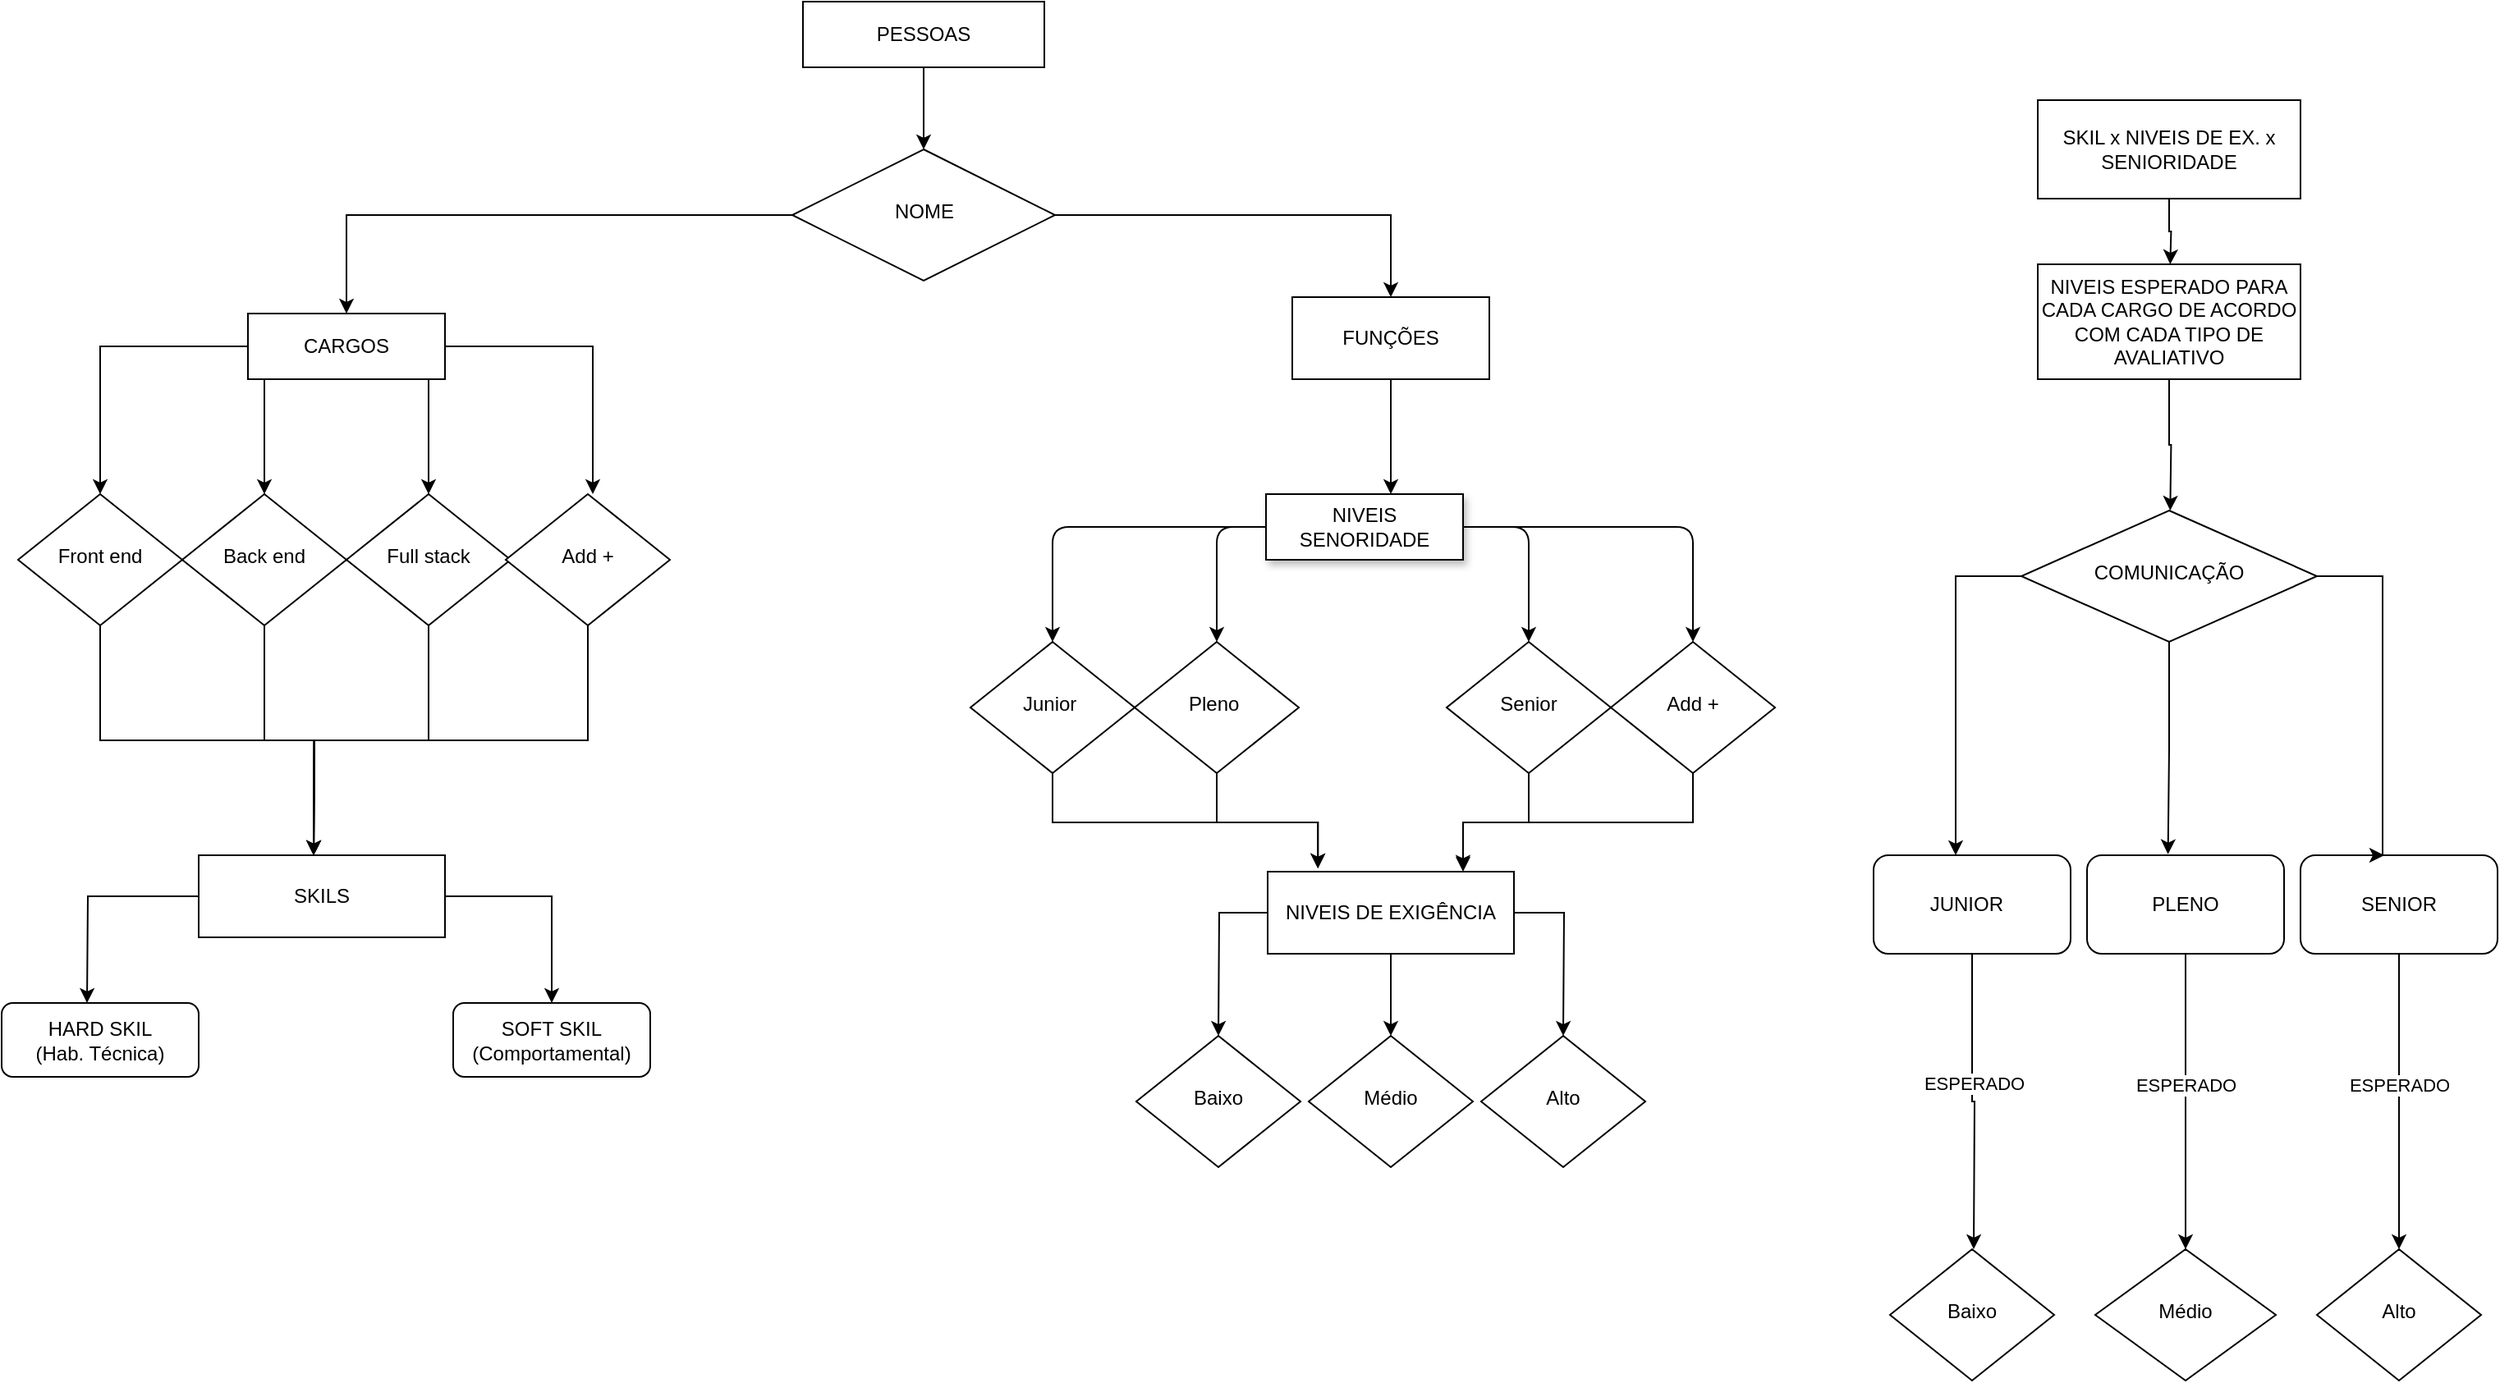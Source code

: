 <mxfile version="15.2.9" type="github">
  <diagram id="C5RBs43oDa-KdzZeNtuy" name="Page-1">
    <mxGraphModel dx="3043" dy="964" grid="1" gridSize="10" guides="1" tooltips="1" connect="1" arrows="1" fold="1" page="1" pageScale="1" pageWidth="827" pageHeight="1169" math="0" shadow="0">
      <root>
        <mxCell id="WIyWlLk6GJQsqaUBKTNV-0" />
        <mxCell id="WIyWlLk6GJQsqaUBKTNV-1" parent="WIyWlLk6GJQsqaUBKTNV-0" />
        <mxCell id="_PosYBLtsMoNMxLGe4dI-6" style="edgeStyle=orthogonalEdgeStyle;curved=0;rounded=1;sketch=0;orthogonalLoop=1;jettySize=auto;html=1;entryX=0.5;entryY=0;entryDx=0;entryDy=0;" parent="WIyWlLk6GJQsqaUBKTNV-1" source="WIyWlLk6GJQsqaUBKTNV-11" target="_PosYBLtsMoNMxLGe4dI-5" edge="1">
          <mxGeometry relative="1" as="geometry">
            <Array as="points">
              <mxPoint x="-110" y="360" />
            </Array>
            <mxPoint x="-110" y="420" as="targetPoint" />
          </mxGeometry>
        </mxCell>
        <mxCell id="_PosYBLtsMoNMxLGe4dI-10" value="" style="edgeStyle=orthogonalEdgeStyle;curved=0;rounded=1;sketch=0;orthogonalLoop=1;jettySize=auto;html=1;" parent="WIyWlLk6GJQsqaUBKTNV-1" source="WIyWlLk6GJQsqaUBKTNV-11" target="_PosYBLtsMoNMxLGe4dI-7" edge="1">
          <mxGeometry relative="1" as="geometry">
            <Array as="points">
              <mxPoint x="-10" y="400" />
              <mxPoint x="-10" y="400" />
            </Array>
          </mxGeometry>
        </mxCell>
        <mxCell id="_PosYBLtsMoNMxLGe4dI-13" style="edgeStyle=orthogonalEdgeStyle;curved=0;rounded=1;sketch=0;orthogonalLoop=1;jettySize=auto;html=1;exitX=1;exitY=0.5;exitDx=0;exitDy=0;entryX=0.5;entryY=0;entryDx=0;entryDy=0;" parent="WIyWlLk6GJQsqaUBKTNV-1" source="WIyWlLk6GJQsqaUBKTNV-11" target="_PosYBLtsMoNMxLGe4dI-11" edge="1">
          <mxGeometry relative="1" as="geometry">
            <Array as="points">
              <mxPoint x="180" y="360" />
            </Array>
          </mxGeometry>
        </mxCell>
        <mxCell id="_PosYBLtsMoNMxLGe4dI-17" style="edgeStyle=orthogonalEdgeStyle;curved=0;rounded=1;sketch=0;orthogonalLoop=1;jettySize=auto;html=1;entryX=0.5;entryY=0;entryDx=0;entryDy=0;" parent="WIyWlLk6GJQsqaUBKTNV-1" source="WIyWlLk6GJQsqaUBKTNV-11" target="_PosYBLtsMoNMxLGe4dI-16" edge="1">
          <mxGeometry relative="1" as="geometry">
            <mxPoint x="280" y="400" as="targetPoint" />
          </mxGeometry>
        </mxCell>
        <mxCell id="WIyWlLk6GJQsqaUBKTNV-11" value="NIVEIS SENORIDADE" style="whiteSpace=wrap;html=1;fontSize=12;glass=0;strokeWidth=1;shadow=1;strokeColor=#000000;" parent="WIyWlLk6GJQsqaUBKTNV-1" vertex="1">
          <mxGeometry x="20" y="340" width="120" height="40" as="geometry" />
        </mxCell>
        <mxCell id="_M4cPa1NV-R6wSPJePyl-22" style="edgeStyle=orthogonalEdgeStyle;rounded=0;orthogonalLoop=1;jettySize=auto;html=1;exitX=0;exitY=0.5;exitDx=0;exitDy=0;entryX=0.5;entryY=0;entryDx=0;entryDy=0;" parent="WIyWlLk6GJQsqaUBKTNV-1" source="_PosYBLtsMoNMxLGe4dI-0" edge="1">
          <mxGeometry relative="1" as="geometry">
            <mxPoint x="-698" y="650" as="targetPoint" />
          </mxGeometry>
        </mxCell>
        <mxCell id="_M4cPa1NV-R6wSPJePyl-24" style="edgeStyle=orthogonalEdgeStyle;rounded=0;orthogonalLoop=1;jettySize=auto;html=1;exitX=1;exitY=0.5;exitDx=0;exitDy=0;entryX=0.5;entryY=0;entryDx=0;entryDy=0;" parent="WIyWlLk6GJQsqaUBKTNV-1" source="_PosYBLtsMoNMxLGe4dI-0" target="_M4cPa1NV-R6wSPJePyl-19" edge="1">
          <mxGeometry relative="1" as="geometry">
            <Array as="points">
              <mxPoint x="-415" y="585" />
            </Array>
          </mxGeometry>
        </mxCell>
        <mxCell id="_PosYBLtsMoNMxLGe4dI-0" value="SKILS" style="whiteSpace=wrap;html=1;fontSize=12;glass=0;strokeWidth=1;shadow=0;" parent="WIyWlLk6GJQsqaUBKTNV-1" vertex="1">
          <mxGeometry x="-630" y="560" width="150" height="50" as="geometry" />
        </mxCell>
        <mxCell id="Nu0RqASRGrGTe738pMRJ-1" style="edgeStyle=orthogonalEdgeStyle;rounded=0;orthogonalLoop=1;jettySize=auto;html=1;exitX=0.5;exitY=1;exitDx=0;exitDy=0;" edge="1" parent="WIyWlLk6GJQsqaUBKTNV-1" source="_PosYBLtsMoNMxLGe4dI-1">
          <mxGeometry relative="1" as="geometry">
            <mxPoint x="96" y="670" as="targetPoint" />
          </mxGeometry>
        </mxCell>
        <mxCell id="Nu0RqASRGrGTe738pMRJ-2" style="edgeStyle=orthogonalEdgeStyle;rounded=0;orthogonalLoop=1;jettySize=auto;html=1;exitX=0;exitY=0.5;exitDx=0;exitDy=0;" edge="1" parent="WIyWlLk6GJQsqaUBKTNV-1" source="_PosYBLtsMoNMxLGe4dI-1">
          <mxGeometry relative="1" as="geometry">
            <mxPoint x="-9" y="670" as="targetPoint" />
          </mxGeometry>
        </mxCell>
        <mxCell id="Nu0RqASRGrGTe738pMRJ-3" style="edgeStyle=orthogonalEdgeStyle;rounded=0;orthogonalLoop=1;jettySize=auto;html=1;exitX=1;exitY=0.5;exitDx=0;exitDy=0;" edge="1" parent="WIyWlLk6GJQsqaUBKTNV-1" source="_PosYBLtsMoNMxLGe4dI-1">
          <mxGeometry relative="1" as="geometry">
            <mxPoint x="201" y="670" as="targetPoint" />
          </mxGeometry>
        </mxCell>
        <mxCell id="_PosYBLtsMoNMxLGe4dI-1" value="NIVEIS DE EXIGÊNCIA" style="whiteSpace=wrap;html=1;fontSize=12;glass=0;strokeWidth=1;shadow=0;" parent="WIyWlLk6GJQsqaUBKTNV-1" vertex="1">
          <mxGeometry x="21" y="570" width="150" height="50" as="geometry" />
        </mxCell>
        <mxCell id="Nu0RqASRGrGTe738pMRJ-54" style="edgeStyle=orthogonalEdgeStyle;rounded=0;orthogonalLoop=1;jettySize=auto;html=1;exitX=0.5;exitY=1;exitDx=0;exitDy=0;entryX=0.5;entryY=0;entryDx=0;entryDy=0;" edge="1" parent="WIyWlLk6GJQsqaUBKTNV-1" source="_PosYBLtsMoNMxLGe4dI-2" target="Nu0RqASRGrGTe738pMRJ-50">
          <mxGeometry relative="1" as="geometry" />
        </mxCell>
        <mxCell id="_PosYBLtsMoNMxLGe4dI-2" value="PESSOAS" style="whiteSpace=wrap;html=1;fontSize=12;glass=0;strokeWidth=1;shadow=0;" parent="WIyWlLk6GJQsqaUBKTNV-1" vertex="1">
          <mxGeometry x="-262" y="40" width="147" height="40" as="geometry" />
        </mxCell>
        <mxCell id="Nu0RqASRGrGTe738pMRJ-8" style="edgeStyle=orthogonalEdgeStyle;rounded=0;orthogonalLoop=1;jettySize=auto;html=1;exitX=0.5;exitY=1;exitDx=0;exitDy=0;" edge="1" parent="WIyWlLk6GJQsqaUBKTNV-1" source="_PosYBLtsMoNMxLGe4dI-3">
          <mxGeometry relative="1" as="geometry">
            <mxPoint x="570.667" y="200" as="targetPoint" />
          </mxGeometry>
        </mxCell>
        <mxCell id="_PosYBLtsMoNMxLGe4dI-3" value="SKIL x NIVEIS DE EX. x SENIORIDADE" style="whiteSpace=wrap;html=1;fontSize=12;glass=0;strokeWidth=1;shadow=0;" parent="WIyWlLk6GJQsqaUBKTNV-1" vertex="1">
          <mxGeometry x="490" y="100" width="160" height="60" as="geometry" />
        </mxCell>
        <mxCell id="Nu0RqASRGrGTe738pMRJ-71" style="edgeStyle=orthogonalEdgeStyle;rounded=0;orthogonalLoop=1;jettySize=auto;html=1;exitX=0.5;exitY=1;exitDx=0;exitDy=0;entryX=0.204;entryY=-0.04;entryDx=0;entryDy=0;entryPerimeter=0;" edge="1" parent="WIyWlLk6GJQsqaUBKTNV-1" source="_PosYBLtsMoNMxLGe4dI-5" target="_PosYBLtsMoNMxLGe4dI-1">
          <mxGeometry relative="1" as="geometry" />
        </mxCell>
        <mxCell id="_PosYBLtsMoNMxLGe4dI-5" value="Junior&amp;nbsp;" style="rhombus;whiteSpace=wrap;html=1;shadow=0;fontFamily=Helvetica;fontSize=12;align=center;strokeWidth=1;spacing=6;spacingTop=-4;" parent="WIyWlLk6GJQsqaUBKTNV-1" vertex="1">
          <mxGeometry x="-160" y="430" width="100" height="80" as="geometry" />
        </mxCell>
        <mxCell id="Nu0RqASRGrGTe738pMRJ-68" style="edgeStyle=orthogonalEdgeStyle;rounded=0;orthogonalLoop=1;jettySize=auto;html=1;exitX=0.5;exitY=1;exitDx=0;exitDy=0;entryX=0.204;entryY=-0.04;entryDx=0;entryDy=0;entryPerimeter=0;" edge="1" parent="WIyWlLk6GJQsqaUBKTNV-1" source="_PosYBLtsMoNMxLGe4dI-7" target="_PosYBLtsMoNMxLGe4dI-1">
          <mxGeometry relative="1" as="geometry">
            <mxPoint x="50" y="566" as="targetPoint" />
          </mxGeometry>
        </mxCell>
        <mxCell id="_PosYBLtsMoNMxLGe4dI-7" value="Pleno&amp;nbsp;" style="rhombus;whiteSpace=wrap;html=1;shadow=0;fontFamily=Helvetica;fontSize=12;align=center;strokeWidth=1;spacing=6;spacingTop=-4;" parent="WIyWlLk6GJQsqaUBKTNV-1" vertex="1">
          <mxGeometry x="-60" y="430" width="100" height="80" as="geometry" />
        </mxCell>
        <mxCell id="Nu0RqASRGrGTe738pMRJ-65" value="" style="edgeStyle=orthogonalEdgeStyle;rounded=0;orthogonalLoop=1;jettySize=auto;html=1;" edge="1" parent="WIyWlLk6GJQsqaUBKTNV-1" source="_PosYBLtsMoNMxLGe4dI-11" target="_PosYBLtsMoNMxLGe4dI-1">
          <mxGeometry relative="1" as="geometry">
            <Array as="points">
              <mxPoint x="180" y="540" />
              <mxPoint x="140" y="540" />
            </Array>
          </mxGeometry>
        </mxCell>
        <mxCell id="_PosYBLtsMoNMxLGe4dI-11" value="Senior" style="rhombus;whiteSpace=wrap;html=1;shadow=0;fontFamily=Helvetica;fontSize=12;align=center;strokeWidth=1;spacing=6;spacingTop=-4;" parent="WIyWlLk6GJQsqaUBKTNV-1" vertex="1">
          <mxGeometry x="130" y="430" width="100" height="80" as="geometry" />
        </mxCell>
        <mxCell id="Nu0RqASRGrGTe738pMRJ-69" style="edgeStyle=orthogonalEdgeStyle;rounded=0;orthogonalLoop=1;jettySize=auto;html=1;exitX=0.5;exitY=1;exitDx=0;exitDy=0;entryX=0.793;entryY=-0.023;entryDx=0;entryDy=0;entryPerimeter=0;" edge="1" parent="WIyWlLk6GJQsqaUBKTNV-1" source="_PosYBLtsMoNMxLGe4dI-16" target="_PosYBLtsMoNMxLGe4dI-1">
          <mxGeometry relative="1" as="geometry" />
        </mxCell>
        <mxCell id="_PosYBLtsMoNMxLGe4dI-16" value="Add +" style="rhombus;whiteSpace=wrap;html=1;shadow=0;fontFamily=Helvetica;fontSize=12;align=center;strokeWidth=1;spacing=6;spacingTop=-4;" parent="WIyWlLk6GJQsqaUBKTNV-1" vertex="1">
          <mxGeometry x="230" y="430" width="100" height="80" as="geometry" />
        </mxCell>
        <mxCell id="_M4cPa1NV-R6wSPJePyl-7" value="" style="edgeStyle=orthogonalEdgeStyle;rounded=0;orthogonalLoop=1;jettySize=auto;html=1;entryX=0.5;entryY=0;entryDx=0;entryDy=0;" parent="WIyWlLk6GJQsqaUBKTNV-1" source="_M4cPa1NV-R6wSPJePyl-0" edge="1">
          <mxGeometry relative="1" as="geometry">
            <Array as="points">
              <mxPoint x="-390" y="250" />
            </Array>
            <mxPoint x="-390" y="340" as="targetPoint" />
          </mxGeometry>
        </mxCell>
        <mxCell id="_M4cPa1NV-R6wSPJePyl-8" value="" style="edgeStyle=orthogonalEdgeStyle;rounded=0;orthogonalLoop=1;jettySize=auto;html=1;" parent="WIyWlLk6GJQsqaUBKTNV-1" source="_M4cPa1NV-R6wSPJePyl-0" target="_M4cPa1NV-R6wSPJePyl-4" edge="1">
          <mxGeometry relative="1" as="geometry">
            <Array as="points">
              <mxPoint x="-490" y="300" />
              <mxPoint x="-490" y="300" />
            </Array>
          </mxGeometry>
        </mxCell>
        <mxCell id="_M4cPa1NV-R6wSPJePyl-0" value="CARGOS" style="whiteSpace=wrap;html=1;fontSize=12;glass=0;strokeWidth=1;shadow=0;" parent="WIyWlLk6GJQsqaUBKTNV-1" vertex="1">
          <mxGeometry x="-600" y="230" width="120" height="40" as="geometry" />
        </mxCell>
        <mxCell id="_M4cPa1NV-R6wSPJePyl-1" style="edgeStyle=orthogonalEdgeStyle;rounded=0;orthogonalLoop=1;jettySize=auto;html=1;exitX=0.5;exitY=1;exitDx=0;exitDy=0;" parent="WIyWlLk6GJQsqaUBKTNV-1" source="_M4cPa1NV-R6wSPJePyl-0" target="_M4cPa1NV-R6wSPJePyl-0" edge="1">
          <mxGeometry relative="1" as="geometry" />
        </mxCell>
        <mxCell id="Nu0RqASRGrGTe738pMRJ-73" style="edgeStyle=orthogonalEdgeStyle;rounded=0;orthogonalLoop=1;jettySize=auto;html=1;exitX=0.5;exitY=1;exitDx=0;exitDy=0;entryX=0.467;entryY=0;entryDx=0;entryDy=0;entryPerimeter=0;" edge="1" parent="WIyWlLk6GJQsqaUBKTNV-1" source="_M4cPa1NV-R6wSPJePyl-2" target="_PosYBLtsMoNMxLGe4dI-0">
          <mxGeometry relative="1" as="geometry">
            <mxPoint x="-560" y="490" as="targetPoint" />
          </mxGeometry>
        </mxCell>
        <mxCell id="_M4cPa1NV-R6wSPJePyl-2" value="Front end" style="rhombus;whiteSpace=wrap;html=1;shadow=0;fontFamily=Helvetica;fontSize=12;align=center;strokeWidth=1;spacing=6;spacingTop=-4;" parent="WIyWlLk6GJQsqaUBKTNV-1" vertex="1">
          <mxGeometry x="-740" y="340" width="100" height="80" as="geometry" />
        </mxCell>
        <mxCell id="Nu0RqASRGrGTe738pMRJ-75" style="edgeStyle=orthogonalEdgeStyle;rounded=0;orthogonalLoop=1;jettySize=auto;html=1;exitX=0.5;exitY=1;exitDx=0;exitDy=0;" edge="1" parent="WIyWlLk6GJQsqaUBKTNV-1" source="_M4cPa1NV-R6wSPJePyl-3">
          <mxGeometry relative="1" as="geometry">
            <mxPoint x="-560" y="560" as="targetPoint" />
          </mxGeometry>
        </mxCell>
        <mxCell id="_M4cPa1NV-R6wSPJePyl-3" value="Back end" style="rhombus;whiteSpace=wrap;html=1;shadow=0;fontFamily=Helvetica;fontSize=12;align=center;strokeWidth=1;spacing=6;spacingTop=-4;" parent="WIyWlLk6GJQsqaUBKTNV-1" vertex="1">
          <mxGeometry x="-640" y="340" width="100" height="80" as="geometry" />
        </mxCell>
        <mxCell id="Nu0RqASRGrGTe738pMRJ-76" style="edgeStyle=orthogonalEdgeStyle;rounded=0;orthogonalLoop=1;jettySize=auto;html=1;exitX=0.5;exitY=1;exitDx=0;exitDy=0;" edge="1" parent="WIyWlLk6GJQsqaUBKTNV-1" source="_M4cPa1NV-R6wSPJePyl-4">
          <mxGeometry relative="1" as="geometry">
            <mxPoint x="-560.0" y="560" as="targetPoint" />
          </mxGeometry>
        </mxCell>
        <mxCell id="_M4cPa1NV-R6wSPJePyl-4" value="Full stack" style="rhombus;whiteSpace=wrap;html=1;shadow=0;fontFamily=Helvetica;fontSize=12;align=center;strokeWidth=1;spacing=6;spacingTop=-4;" parent="WIyWlLk6GJQsqaUBKTNV-1" vertex="1">
          <mxGeometry x="-540" y="340" width="100" height="80" as="geometry" />
        </mxCell>
        <mxCell id="Nu0RqASRGrGTe738pMRJ-78" style="edgeStyle=orthogonalEdgeStyle;rounded=0;orthogonalLoop=1;jettySize=auto;html=1;exitX=0.5;exitY=1;exitDx=0;exitDy=0;" edge="1" parent="WIyWlLk6GJQsqaUBKTNV-1" source="_M4cPa1NV-R6wSPJePyl-5">
          <mxGeometry relative="1" as="geometry">
            <mxPoint x="-560" y="560" as="targetPoint" />
          </mxGeometry>
        </mxCell>
        <mxCell id="_M4cPa1NV-R6wSPJePyl-5" value="Add +" style="rhombus;whiteSpace=wrap;html=1;shadow=0;fontFamily=Helvetica;fontSize=12;align=center;strokeWidth=1;spacing=6;spacingTop=-4;" parent="WIyWlLk6GJQsqaUBKTNV-1" vertex="1">
          <mxGeometry x="-443" y="340" width="100" height="80" as="geometry" />
        </mxCell>
        <mxCell id="_M4cPa1NV-R6wSPJePyl-11" value="" style="edgeStyle=orthogonalEdgeStyle;rounded=0;orthogonalLoop=1;jettySize=auto;html=1;" parent="WIyWlLk6GJQsqaUBKTNV-1" edge="1">
          <mxGeometry relative="1" as="geometry">
            <mxPoint x="-540" y="270" as="sourcePoint" />
            <mxPoint x="-590" y="340" as="targetPoint" />
            <Array as="points">
              <mxPoint x="-590" y="270" />
            </Array>
          </mxGeometry>
        </mxCell>
        <mxCell id="_M4cPa1NV-R6wSPJePyl-15" value="" style="edgeStyle=orthogonalEdgeStyle;rounded=0;orthogonalLoop=1;jettySize=auto;html=1;exitX=0;exitY=0.5;exitDx=0;exitDy=0;" parent="WIyWlLk6GJQsqaUBKTNV-1" source="_M4cPa1NV-R6wSPJePyl-0" edge="1">
          <mxGeometry relative="1" as="geometry">
            <mxPoint x="-730" y="210" as="sourcePoint" />
            <mxPoint x="-690" y="340" as="targetPoint" />
            <Array as="points">
              <mxPoint x="-690" y="250" />
            </Array>
          </mxGeometry>
        </mxCell>
        <mxCell id="_M4cPa1NV-R6wSPJePyl-19" value="SOFT SKIL&lt;br&gt;(Comportamental)" style="rounded=1;whiteSpace=wrap;html=1;" parent="WIyWlLk6GJQsqaUBKTNV-1" vertex="1">
          <mxGeometry x="-475" y="650" width="120" height="45" as="geometry" />
        </mxCell>
        <mxCell id="_M4cPa1NV-R6wSPJePyl-20" value="HARD SKIL&lt;br&gt;(Hab. Técnica)" style="rounded=1;whiteSpace=wrap;html=1;" parent="WIyWlLk6GJQsqaUBKTNV-1" vertex="1">
          <mxGeometry x="-750" y="650" width="120" height="45" as="geometry" />
        </mxCell>
        <mxCell id="Nu0RqASRGrGTe738pMRJ-4" value="Baixo" style="rhombus;whiteSpace=wrap;html=1;shadow=0;fontFamily=Helvetica;fontSize=12;align=center;strokeWidth=1;spacing=6;spacingTop=-4;" vertex="1" parent="WIyWlLk6GJQsqaUBKTNV-1">
          <mxGeometry x="-59" y="670" width="100" height="80" as="geometry" />
        </mxCell>
        <mxCell id="Nu0RqASRGrGTe738pMRJ-5" value="Alto" style="rhombus;whiteSpace=wrap;html=1;shadow=0;fontFamily=Helvetica;fontSize=12;align=center;strokeWidth=1;spacing=6;spacingTop=-4;" vertex="1" parent="WIyWlLk6GJQsqaUBKTNV-1">
          <mxGeometry x="151" y="670" width="100" height="80" as="geometry" />
        </mxCell>
        <mxCell id="Nu0RqASRGrGTe738pMRJ-6" value="Médio" style="rhombus;whiteSpace=wrap;html=1;shadow=0;fontFamily=Helvetica;fontSize=12;align=center;strokeWidth=1;spacing=6;spacingTop=-4;" vertex="1" parent="WIyWlLk6GJQsqaUBKTNV-1">
          <mxGeometry x="46" y="670" width="100" height="80" as="geometry" />
        </mxCell>
        <mxCell id="Nu0RqASRGrGTe738pMRJ-10" style="edgeStyle=orthogonalEdgeStyle;rounded=0;orthogonalLoop=1;jettySize=auto;html=1;exitX=0.5;exitY=1;exitDx=0;exitDy=0;" edge="1" parent="WIyWlLk6GJQsqaUBKTNV-1" source="Nu0RqASRGrGTe738pMRJ-9">
          <mxGeometry relative="1" as="geometry">
            <mxPoint x="570.667" y="350" as="targetPoint" />
          </mxGeometry>
        </mxCell>
        <mxCell id="Nu0RqASRGrGTe738pMRJ-9" value="NIVEIS ESPERADO PARA CADA CARGO DE ACORDO COM CADA TIPO DE AVALIATIVO" style="whiteSpace=wrap;html=1;fontSize=12;glass=0;strokeWidth=1;shadow=0;" vertex="1" parent="WIyWlLk6GJQsqaUBKTNV-1">
          <mxGeometry x="490" y="200" width="160" height="70" as="geometry" />
        </mxCell>
        <mxCell id="Nu0RqASRGrGTe738pMRJ-30" style="edgeStyle=orthogonalEdgeStyle;rounded=0;orthogonalLoop=1;jettySize=auto;html=1;exitX=0.5;exitY=1;exitDx=0;exitDy=0;" edge="1" parent="WIyWlLk6GJQsqaUBKTNV-1" source="Nu0RqASRGrGTe738pMRJ-13">
          <mxGeometry relative="1" as="geometry">
            <mxPoint x="710" y="800" as="targetPoint" />
            <Array as="points">
              <mxPoint x="710" y="740" />
              <mxPoint x="710" y="740" />
            </Array>
          </mxGeometry>
        </mxCell>
        <mxCell id="Nu0RqASRGrGTe738pMRJ-35" value="ESPERADO" style="edgeLabel;html=1;align=center;verticalAlign=middle;resizable=0;points=[];" vertex="1" connectable="0" parent="Nu0RqASRGrGTe738pMRJ-30">
          <mxGeometry x="0.366" y="6" relative="1" as="geometry">
            <mxPoint x="-6" y="-43" as="offset" />
          </mxGeometry>
        </mxCell>
        <mxCell id="Nu0RqASRGrGTe738pMRJ-13" value="SENIOR" style="rounded=1;whiteSpace=wrap;html=1;" vertex="1" parent="WIyWlLk6GJQsqaUBKTNV-1">
          <mxGeometry x="650" y="560" width="120" height="60" as="geometry" />
        </mxCell>
        <mxCell id="Nu0RqASRGrGTe738pMRJ-36" style="edgeStyle=orthogonalEdgeStyle;rounded=0;orthogonalLoop=1;jettySize=auto;html=1;exitX=0.5;exitY=1;exitDx=0;exitDy=0;" edge="1" parent="WIyWlLk6GJQsqaUBKTNV-1" source="Nu0RqASRGrGTe738pMRJ-14">
          <mxGeometry relative="1" as="geometry">
            <mxPoint x="580" y="800" as="targetPoint" />
            <Array as="points">
              <mxPoint x="580" y="700" />
              <mxPoint x="580" y="700" />
            </Array>
          </mxGeometry>
        </mxCell>
        <mxCell id="Nu0RqASRGrGTe738pMRJ-38" value="ESPERADO" style="edgeLabel;html=1;align=center;verticalAlign=middle;resizable=0;points=[];" vertex="1" connectable="0" parent="Nu0RqASRGrGTe738pMRJ-36">
          <mxGeometry x="0.241" y="1" relative="1" as="geometry">
            <mxPoint x="-1" y="-32" as="offset" />
          </mxGeometry>
        </mxCell>
        <mxCell id="Nu0RqASRGrGTe738pMRJ-14" value="PLENO" style="rounded=1;whiteSpace=wrap;html=1;" vertex="1" parent="WIyWlLk6GJQsqaUBKTNV-1">
          <mxGeometry x="520" y="560" width="120" height="60" as="geometry" />
        </mxCell>
        <mxCell id="Nu0RqASRGrGTe738pMRJ-39" style="edgeStyle=orthogonalEdgeStyle;rounded=0;orthogonalLoop=1;jettySize=auto;html=1;exitX=0.5;exitY=1;exitDx=0;exitDy=0;" edge="1" parent="WIyWlLk6GJQsqaUBKTNV-1" source="Nu0RqASRGrGTe738pMRJ-15">
          <mxGeometry relative="1" as="geometry">
            <mxPoint x="451" y="800" as="targetPoint" />
          </mxGeometry>
        </mxCell>
        <mxCell id="Nu0RqASRGrGTe738pMRJ-42" value="ESPERADO" style="edgeLabel;html=1;align=center;verticalAlign=middle;resizable=0;points=[];" vertex="1" connectable="0" parent="Nu0RqASRGrGTe738pMRJ-39">
          <mxGeometry x="0.304" y="-2" relative="1" as="geometry">
            <mxPoint x="1" y="-38" as="offset" />
          </mxGeometry>
        </mxCell>
        <mxCell id="Nu0RqASRGrGTe738pMRJ-15" value="JUNIOR&amp;nbsp;&amp;nbsp;" style="rounded=1;whiteSpace=wrap;html=1;" vertex="1" parent="WIyWlLk6GJQsqaUBKTNV-1">
          <mxGeometry x="390" y="560" width="120" height="60" as="geometry" />
        </mxCell>
        <mxCell id="Nu0RqASRGrGTe738pMRJ-18" style="edgeStyle=orthogonalEdgeStyle;rounded=0;orthogonalLoop=1;jettySize=auto;html=1;exitX=0;exitY=0.5;exitDx=0;exitDy=0;" edge="1" parent="WIyWlLk6GJQsqaUBKTNV-1" source="Nu0RqASRGrGTe738pMRJ-17">
          <mxGeometry relative="1" as="geometry">
            <mxPoint x="440" y="560" as="targetPoint" />
            <Array as="points">
              <mxPoint x="440" y="390" />
              <mxPoint x="440" y="560" />
            </Array>
          </mxGeometry>
        </mxCell>
        <mxCell id="Nu0RqASRGrGTe738pMRJ-19" style="edgeStyle=orthogonalEdgeStyle;rounded=0;orthogonalLoop=1;jettySize=auto;html=1;exitX=0.5;exitY=1;exitDx=0;exitDy=0;entryX=0.411;entryY=-0.011;entryDx=0;entryDy=0;entryPerimeter=0;" edge="1" parent="WIyWlLk6GJQsqaUBKTNV-1" source="Nu0RqASRGrGTe738pMRJ-17" target="Nu0RqASRGrGTe738pMRJ-14">
          <mxGeometry relative="1" as="geometry" />
        </mxCell>
        <mxCell id="Nu0RqASRGrGTe738pMRJ-20" style="edgeStyle=orthogonalEdgeStyle;rounded=0;orthogonalLoop=1;jettySize=auto;html=1;exitX=1;exitY=0.5;exitDx=0;exitDy=0;" edge="1" parent="WIyWlLk6GJQsqaUBKTNV-1" source="Nu0RqASRGrGTe738pMRJ-17">
          <mxGeometry relative="1" as="geometry">
            <mxPoint x="701" y="560" as="targetPoint" />
            <Array as="points">
              <mxPoint x="700" y="390" />
              <mxPoint x="700" y="560" />
              <mxPoint x="701" y="560" />
            </Array>
          </mxGeometry>
        </mxCell>
        <mxCell id="Nu0RqASRGrGTe738pMRJ-17" value="COMUNICAÇÃO" style="rhombus;whiteSpace=wrap;html=1;shadow=0;fontFamily=Helvetica;fontSize=12;align=center;strokeWidth=1;spacing=6;spacingTop=-4;" vertex="1" parent="WIyWlLk6GJQsqaUBKTNV-1">
          <mxGeometry x="480" y="350" width="180" height="80" as="geometry" />
        </mxCell>
        <mxCell id="Nu0RqASRGrGTe738pMRJ-22" style="edgeStyle=orthogonalEdgeStyle;rounded=0;orthogonalLoop=1;jettySize=auto;html=1;exitX=0.5;exitY=1;exitDx=0;exitDy=0;" edge="1" parent="WIyWlLk6GJQsqaUBKTNV-1" source="Nu0RqASRGrGTe738pMRJ-14" target="Nu0RqASRGrGTe738pMRJ-14">
          <mxGeometry relative="1" as="geometry" />
        </mxCell>
        <mxCell id="Nu0RqASRGrGTe738pMRJ-43" value="Baixo" style="rhombus;whiteSpace=wrap;html=1;shadow=0;fontFamily=Helvetica;fontSize=12;align=center;strokeWidth=1;spacing=6;spacingTop=-4;" vertex="1" parent="WIyWlLk6GJQsqaUBKTNV-1">
          <mxGeometry x="400" y="800" width="100" height="80" as="geometry" />
        </mxCell>
        <mxCell id="Nu0RqASRGrGTe738pMRJ-44" value="Médio" style="rhombus;whiteSpace=wrap;html=1;shadow=0;fontFamily=Helvetica;fontSize=12;align=center;strokeWidth=1;spacing=6;spacingTop=-4;" vertex="1" parent="WIyWlLk6GJQsqaUBKTNV-1">
          <mxGeometry x="525" y="800" width="110" height="80" as="geometry" />
        </mxCell>
        <mxCell id="Nu0RqASRGrGTe738pMRJ-45" value="Alto" style="rhombus;whiteSpace=wrap;html=1;shadow=0;fontFamily=Helvetica;fontSize=12;align=center;strokeWidth=1;spacing=6;spacingTop=-4;" vertex="1" parent="WIyWlLk6GJQsqaUBKTNV-1">
          <mxGeometry x="660" y="800" width="100" height="80" as="geometry" />
        </mxCell>
        <mxCell id="Nu0RqASRGrGTe738pMRJ-59" style="edgeStyle=orthogonalEdgeStyle;rounded=0;orthogonalLoop=1;jettySize=auto;html=1;exitX=0;exitY=0.5;exitDx=0;exitDy=0;entryX=0.5;entryY=0;entryDx=0;entryDy=0;" edge="1" parent="WIyWlLk6GJQsqaUBKTNV-1" source="Nu0RqASRGrGTe738pMRJ-50" target="_M4cPa1NV-R6wSPJePyl-0">
          <mxGeometry relative="1" as="geometry" />
        </mxCell>
        <mxCell id="Nu0RqASRGrGTe738pMRJ-63" style="edgeStyle=orthogonalEdgeStyle;rounded=0;orthogonalLoop=1;jettySize=auto;html=1;exitX=1;exitY=0.5;exitDx=0;exitDy=0;entryX=0.5;entryY=0;entryDx=0;entryDy=0;" edge="1" parent="WIyWlLk6GJQsqaUBKTNV-1" source="Nu0RqASRGrGTe738pMRJ-50" target="Nu0RqASRGrGTe738pMRJ-57">
          <mxGeometry relative="1" as="geometry" />
        </mxCell>
        <mxCell id="Nu0RqASRGrGTe738pMRJ-50" value="NOME" style="rhombus;whiteSpace=wrap;html=1;shadow=0;fontFamily=Helvetica;fontSize=12;align=center;strokeWidth=1;spacing=6;spacingTop=-4;" vertex="1" parent="WIyWlLk6GJQsqaUBKTNV-1">
          <mxGeometry x="-268.5" y="130" width="160" height="80" as="geometry" />
        </mxCell>
        <mxCell id="Nu0RqASRGrGTe738pMRJ-61" style="edgeStyle=orthogonalEdgeStyle;rounded=0;orthogonalLoop=1;jettySize=auto;html=1;" edge="1" parent="WIyWlLk6GJQsqaUBKTNV-1" source="Nu0RqASRGrGTe738pMRJ-57">
          <mxGeometry relative="1" as="geometry">
            <mxPoint x="96" y="340" as="targetPoint" />
          </mxGeometry>
        </mxCell>
        <mxCell id="Nu0RqASRGrGTe738pMRJ-57" value="FUNÇÕES" style="whiteSpace=wrap;html=1;fontSize=12;glass=0;strokeWidth=1;shadow=0;" vertex="1" parent="WIyWlLk6GJQsqaUBKTNV-1">
          <mxGeometry x="36" y="220" width="120" height="50" as="geometry" />
        </mxCell>
      </root>
    </mxGraphModel>
  </diagram>
</mxfile>

